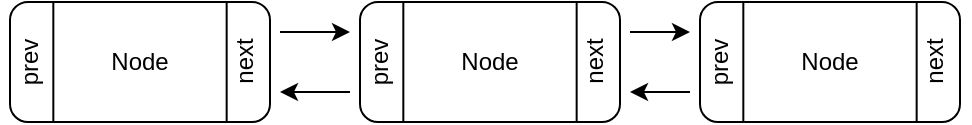 <mxfile version="26.0.6">
  <diagram name="Страница — 1" id="GgOkrF8k45jzo1LIl8vd">
    <mxGraphModel dx="724" dy="391" grid="1" gridSize="10" guides="1" tooltips="1" connect="1" arrows="1" fold="1" page="1" pageScale="1" pageWidth="827" pageHeight="1169" math="0" shadow="0">
      <root>
        <mxCell id="0" />
        <mxCell id="1" parent="0" />
        <mxCell id="32c2xMfvdvQO3vQcV7gG-23" style="edgeStyle=orthogonalEdgeStyle;rounded=0;orthogonalLoop=1;jettySize=auto;html=1;exitX=0.25;exitY=0;exitDx=0;exitDy=0;entryX=0.25;entryY=1;entryDx=0;entryDy=0;" edge="1" parent="1" source="32c2xMfvdvQO3vQcV7gG-15" target="32c2xMfvdvQO3vQcV7gG-10">
          <mxGeometry relative="1" as="geometry" />
        </mxCell>
        <mxCell id="32c2xMfvdvQO3vQcV7gG-22" style="edgeStyle=orthogonalEdgeStyle;rounded=0;orthogonalLoop=1;jettySize=auto;html=1;exitX=0.75;exitY=1;exitDx=0;exitDy=0;entryX=0.75;entryY=0;entryDx=0;entryDy=0;" edge="1" parent="1" source="32c2xMfvdvQO3vQcV7gG-10" target="32c2xMfvdvQO3vQcV7gG-15">
          <mxGeometry relative="1" as="geometry" />
        </mxCell>
        <mxCell id="32c2xMfvdvQO3vQcV7gG-24" value="" style="group" vertex="1" connectable="0" parent="1">
          <mxGeometry x="205" y="30" width="140" height="60" as="geometry" />
        </mxCell>
        <mxCell id="32c2xMfvdvQO3vQcV7gG-11" value="" style="rounded=1;whiteSpace=wrap;html=1;" vertex="1" parent="32c2xMfvdvQO3vQcV7gG-24">
          <mxGeometry x="5" width="130" height="60" as="geometry" />
        </mxCell>
        <mxCell id="32c2xMfvdvQO3vQcV7gG-12" value="" style="rounded=0;whiteSpace=wrap;html=1;" vertex="1" parent="32c2xMfvdvQO3vQcV7gG-24">
          <mxGeometry x="26.667" width="86.667" height="60" as="geometry" />
        </mxCell>
        <mxCell id="32c2xMfvdvQO3vQcV7gG-13" value="Node" style="text;html=1;align=center;verticalAlign=middle;whiteSpace=wrap;rounded=0;" vertex="1" parent="32c2xMfvdvQO3vQcV7gG-24">
          <mxGeometry x="40" y="15" width="60" height="30" as="geometry" />
        </mxCell>
        <mxCell id="32c2xMfvdvQO3vQcV7gG-14" value="next" style="text;html=1;align=center;verticalAlign=middle;whiteSpace=wrap;rounded=0;rotation=-90;" vertex="1" parent="32c2xMfvdvQO3vQcV7gG-24">
          <mxGeometry x="92.5" y="12.5" width="60" height="35" as="geometry" />
        </mxCell>
        <mxCell id="32c2xMfvdvQO3vQcV7gG-15" value="prev" style="text;html=1;align=center;verticalAlign=middle;whiteSpace=wrap;rounded=0;rotation=-90;" vertex="1" parent="32c2xMfvdvQO3vQcV7gG-24">
          <mxGeometry x="-15" y="15" width="60" height="30" as="geometry" />
        </mxCell>
        <mxCell id="32c2xMfvdvQO3vQcV7gG-25" value="" style="group" vertex="1" connectable="0" parent="1">
          <mxGeometry x="375" y="30" width="140" height="60" as="geometry" />
        </mxCell>
        <mxCell id="32c2xMfvdvQO3vQcV7gG-16" value="" style="rounded=1;whiteSpace=wrap;html=1;" vertex="1" parent="32c2xMfvdvQO3vQcV7gG-25">
          <mxGeometry x="5" width="130" height="60" as="geometry" />
        </mxCell>
        <mxCell id="32c2xMfvdvQO3vQcV7gG-17" value="" style="rounded=0;whiteSpace=wrap;html=1;" vertex="1" parent="32c2xMfvdvQO3vQcV7gG-25">
          <mxGeometry x="26.667" width="86.667" height="60" as="geometry" />
        </mxCell>
        <mxCell id="32c2xMfvdvQO3vQcV7gG-18" value="Node" style="text;html=1;align=center;verticalAlign=middle;whiteSpace=wrap;rounded=0;" vertex="1" parent="32c2xMfvdvQO3vQcV7gG-25">
          <mxGeometry x="40" y="15" width="60" height="30" as="geometry" />
        </mxCell>
        <mxCell id="32c2xMfvdvQO3vQcV7gG-19" value="next" style="text;html=1;align=center;verticalAlign=middle;whiteSpace=wrap;rounded=0;rotation=-90;" vertex="1" parent="32c2xMfvdvQO3vQcV7gG-25">
          <mxGeometry x="92.5" y="12.5" width="60" height="35" as="geometry" />
        </mxCell>
        <mxCell id="32c2xMfvdvQO3vQcV7gG-20" value="prev" style="text;html=1;align=center;verticalAlign=middle;whiteSpace=wrap;rounded=0;rotation=-90;" vertex="1" parent="32c2xMfvdvQO3vQcV7gG-25">
          <mxGeometry x="-15" y="15" width="60" height="30" as="geometry" />
        </mxCell>
        <mxCell id="32c2xMfvdvQO3vQcV7gG-26" style="edgeStyle=orthogonalEdgeStyle;rounded=0;orthogonalLoop=1;jettySize=auto;html=1;exitX=0.75;exitY=1;exitDx=0;exitDy=0;entryX=0.75;entryY=0;entryDx=0;entryDy=0;" edge="1" parent="1" source="32c2xMfvdvQO3vQcV7gG-14" target="32c2xMfvdvQO3vQcV7gG-20">
          <mxGeometry relative="1" as="geometry" />
        </mxCell>
        <mxCell id="32c2xMfvdvQO3vQcV7gG-27" style="edgeStyle=orthogonalEdgeStyle;rounded=0;orthogonalLoop=1;jettySize=auto;html=1;exitX=0.25;exitY=0;exitDx=0;exitDy=0;entryX=0.25;entryY=1;entryDx=0;entryDy=0;" edge="1" parent="1" source="32c2xMfvdvQO3vQcV7gG-20" target="32c2xMfvdvQO3vQcV7gG-14">
          <mxGeometry relative="1" as="geometry" />
        </mxCell>
        <mxCell id="32c2xMfvdvQO3vQcV7gG-30" value="" style="group" vertex="1" connectable="0" parent="1">
          <mxGeometry x="30" y="30" width="155" height="60" as="geometry" />
        </mxCell>
        <mxCell id="32c2xMfvdvQO3vQcV7gG-7" value="" style="group" vertex="1" connectable="0" parent="32c2xMfvdvQO3vQcV7gG-30">
          <mxGeometry x="5" width="150" height="60" as="geometry" />
        </mxCell>
        <mxCell id="32c2xMfvdvQO3vQcV7gG-29" value="" style="group" vertex="1" connectable="0" parent="32c2xMfvdvQO3vQcV7gG-7">
          <mxGeometry width="135" height="60" as="geometry" />
        </mxCell>
        <mxCell id="32c2xMfvdvQO3vQcV7gG-4" value="" style="rounded=1;whiteSpace=wrap;html=1;" vertex="1" parent="32c2xMfvdvQO3vQcV7gG-29">
          <mxGeometry width="130" height="60" as="geometry" />
        </mxCell>
        <mxCell id="32c2xMfvdvQO3vQcV7gG-5" value="" style="rounded=0;whiteSpace=wrap;html=1;" vertex="1" parent="32c2xMfvdvQO3vQcV7gG-29">
          <mxGeometry x="21.667" width="86.667" height="60" as="geometry" />
        </mxCell>
        <mxCell id="32c2xMfvdvQO3vQcV7gG-8" value="Node" style="text;html=1;align=center;verticalAlign=middle;whiteSpace=wrap;rounded=0;" vertex="1" parent="32c2xMfvdvQO3vQcV7gG-29">
          <mxGeometry x="35" y="15" width="60" height="30" as="geometry" />
        </mxCell>
        <mxCell id="32c2xMfvdvQO3vQcV7gG-10" value="next" style="text;html=1;align=center;verticalAlign=middle;whiteSpace=wrap;rounded=0;rotation=-90;" vertex="1" parent="32c2xMfvdvQO3vQcV7gG-29">
          <mxGeometry x="87.5" y="12.5" width="60" height="35" as="geometry" />
        </mxCell>
        <mxCell id="32c2xMfvdvQO3vQcV7gG-21" style="edgeStyle=orthogonalEdgeStyle;rounded=0;orthogonalLoop=1;jettySize=auto;html=1;exitX=0.5;exitY=1;exitDx=0;exitDy=0;entryX=0.5;entryY=1;entryDx=0;entryDy=0;" edge="1" parent="32c2xMfvdvQO3vQcV7gG-29" source="32c2xMfvdvQO3vQcV7gG-10" target="32c2xMfvdvQO3vQcV7gG-10">
          <mxGeometry relative="1" as="geometry" />
        </mxCell>
        <mxCell id="32c2xMfvdvQO3vQcV7gG-9" value="prev" style="text;html=1;align=center;verticalAlign=middle;whiteSpace=wrap;rounded=0;rotation=-90;" vertex="1" parent="32c2xMfvdvQO3vQcV7gG-30">
          <mxGeometry x="-15" y="15" width="60" height="30" as="geometry" />
        </mxCell>
      </root>
    </mxGraphModel>
  </diagram>
</mxfile>
